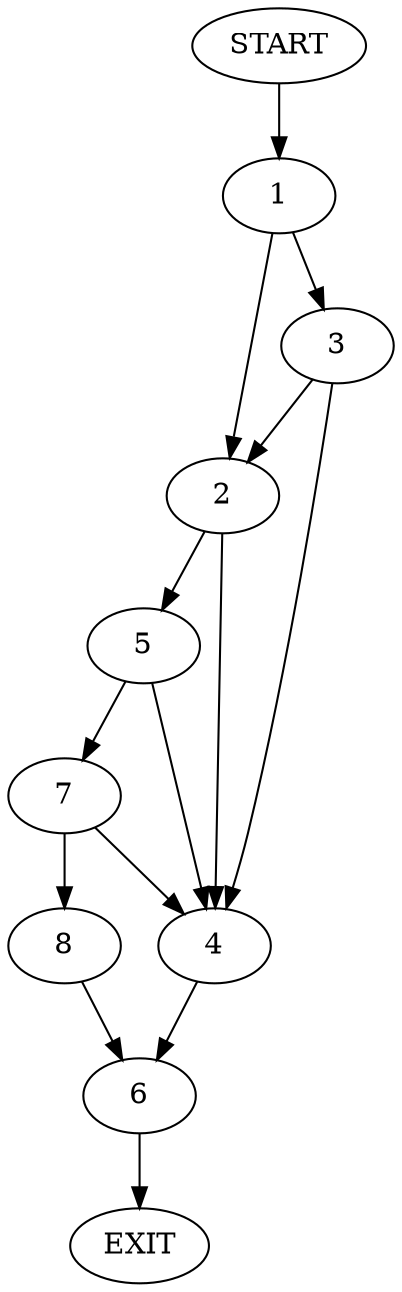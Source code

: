 digraph {
0 [label="START"];
1;
2;
3;
4;
5;
6;
7;
8;
9 [label="EXIT"];
0 -> 1;
1 -> 2;
1 -> 3;
3 -> 2;
3 -> 4;
2 -> 5;
2 -> 4;
4 -> 6;
5 -> 7;
5 -> 4;
7 -> 4;
7 -> 8;
8 -> 6;
6 -> 9;
}